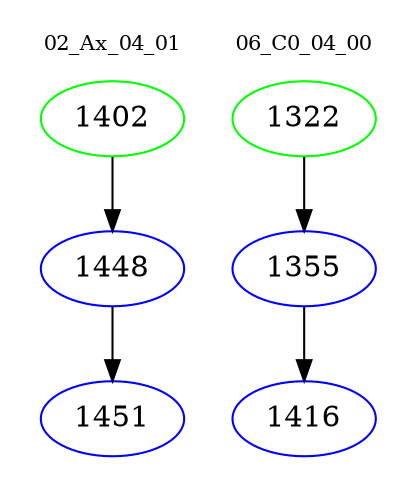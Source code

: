 digraph{
subgraph cluster_0 {
color = white
label = "02_Ax_04_01";
fontsize=10;
T0_1402 [label="1402", color="green"]
T0_1402 -> T0_1448 [color="black"]
T0_1448 [label="1448", color="blue"]
T0_1448 -> T0_1451 [color="black"]
T0_1451 [label="1451", color="blue"]
}
subgraph cluster_1 {
color = white
label = "06_C0_04_00";
fontsize=10;
T1_1322 [label="1322", color="green"]
T1_1322 -> T1_1355 [color="black"]
T1_1355 [label="1355", color="blue"]
T1_1355 -> T1_1416 [color="black"]
T1_1416 [label="1416", color="blue"]
}
}
